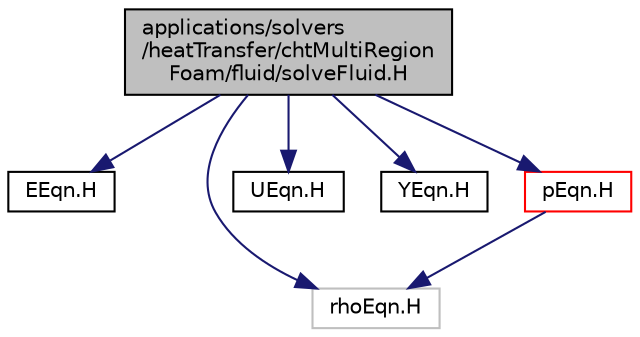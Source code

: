 digraph "applications/solvers/heatTransfer/chtMultiRegionFoam/fluid/solveFluid.H"
{
  bgcolor="transparent";
  edge [fontname="Helvetica",fontsize="10",labelfontname="Helvetica",labelfontsize="10"];
  node [fontname="Helvetica",fontsize="10",shape=record];
  Node1 [label="applications/solvers\l/heatTransfer/chtMultiRegion\lFoam/fluid/solveFluid.H",height=0.2,width=0.4,color="black", fillcolor="grey75", style="filled" fontcolor="black"];
  Node1 -> Node2 [color="midnightblue",fontsize="10",style="solid",fontname="Helvetica"];
  Node2 [label="EEqn.H",height=0.2,width=0.4,color="black",URL="$heatTransfer_2chtMultiRegionFoam_2fluid_2EEqn_8H.html"];
  Node1 -> Node3 [color="midnightblue",fontsize="10",style="solid",fontname="Helvetica"];
  Node3 [label="rhoEqn.H",height=0.2,width=0.4,color="grey75"];
  Node1 -> Node4 [color="midnightblue",fontsize="10",style="solid",fontname="Helvetica"];
  Node4 [label="UEqn.H",height=0.2,width=0.4,color="black",URL="$heatTransfer_2chtMultiRegionFoam_2fluid_2UEqn_8H.html"];
  Node1 -> Node5 [color="midnightblue",fontsize="10",style="solid",fontname="Helvetica"];
  Node5 [label="YEqn.H",height=0.2,width=0.4,color="black",URL="$heatTransfer_2chtMultiRegionFoam_2fluid_2YEqn_8H.html"];
  Node1 -> Node6 [color="midnightblue",fontsize="10",style="solid",fontname="Helvetica"];
  Node6 [label="pEqn.H",height=0.2,width=0.4,color="red",URL="$heatTransfer_2chtMultiRegionFoam_2fluid_2pEqn_8H.html"];
  Node6 -> Node3 [color="midnightblue",fontsize="10",style="solid",fontname="Helvetica"];
}
